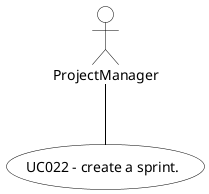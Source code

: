 @startuml
skinparam actor {
BackgroundColor #white
ArrowColor #black
BorderColor #black
}
skinparam usecase {
BackgroundColor #white
ArrowColor #black
BorderColor #black
}
actor ProjectManager as TM
usecase (UC022 - create a sprint.) as UC

:TM: -- UC
@enduml




